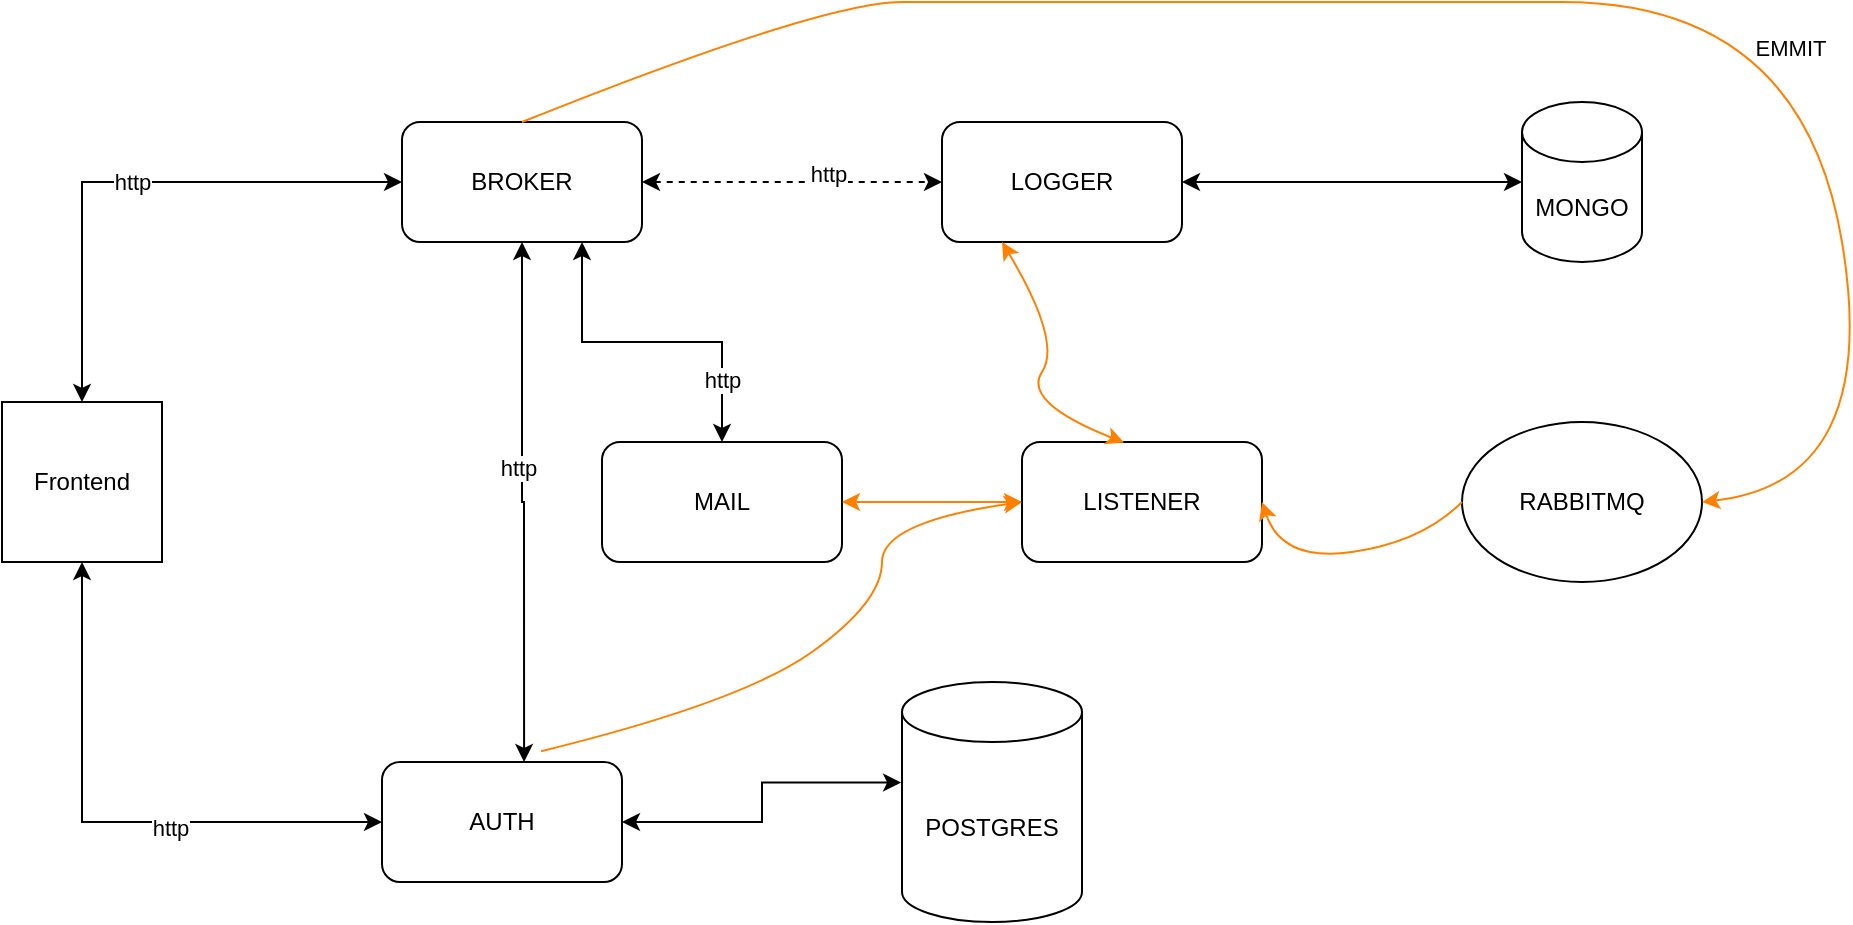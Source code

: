 <mxfile version="20.3.0" type="device"><diagram id="UuqW27NHLZXJQX9Ra9FC" name="Page-1"><mxGraphModel dx="1694" dy="1174" grid="1" gridSize="10" guides="1" tooltips="1" connect="1" arrows="1" fold="1" page="1" pageScale="1" pageWidth="1169" pageHeight="827" math="0" shadow="0"><root><mxCell id="0"/><mxCell id="1" parent="0"/><mxCell id="VEtyXYD6oku_SqN2WOOE-11" value="http" style="edgeStyle=orthogonalEdgeStyle;rounded=0;orthogonalLoop=1;jettySize=auto;html=1;exitX=0.5;exitY=0;exitDx=0;exitDy=0;entryX=0;entryY=0.5;entryDx=0;entryDy=0;startArrow=classic;startFill=1;" edge="1" parent="1" source="VEtyXYD6oku_SqN2WOOE-1" target="VEtyXYD6oku_SqN2WOOE-2"><mxGeometry relative="1" as="geometry"/></mxCell><mxCell id="VEtyXYD6oku_SqN2WOOE-1" value="Frontend" style="whiteSpace=wrap;html=1;aspect=fixed;" vertex="1" parent="1"><mxGeometry x="140" y="350" width="80" height="80" as="geometry"/></mxCell><mxCell id="VEtyXYD6oku_SqN2WOOE-12" style="edgeStyle=orthogonalEdgeStyle;rounded=0;orthogonalLoop=1;jettySize=auto;html=1;exitX=0.5;exitY=1;exitDx=0;exitDy=0;entryX=0.592;entryY=0;entryDx=0;entryDy=0;entryPerimeter=0;startArrow=classic;startFill=1;" edge="1" parent="1" source="VEtyXYD6oku_SqN2WOOE-2" target="VEtyXYD6oku_SqN2WOOE-3"><mxGeometry relative="1" as="geometry"/></mxCell><mxCell id="VEtyXYD6oku_SqN2WOOE-27" value="http" style="edgeLabel;html=1;align=center;verticalAlign=middle;resizable=0;points=[];" vertex="1" connectable="0" parent="VEtyXYD6oku_SqN2WOOE-12"><mxGeometry x="-0.133" y="-2" relative="1" as="geometry"><mxPoint as="offset"/></mxGeometry></mxCell><mxCell id="VEtyXYD6oku_SqN2WOOE-15" style="edgeStyle=orthogonalEdgeStyle;rounded=0;orthogonalLoop=1;jettySize=auto;html=1;exitX=0.75;exitY=1;exitDx=0;exitDy=0;startArrow=classic;startFill=1;" edge="1" parent="1" source="VEtyXYD6oku_SqN2WOOE-2" target="VEtyXYD6oku_SqN2WOOE-6"><mxGeometry relative="1" as="geometry"/></mxCell><mxCell id="VEtyXYD6oku_SqN2WOOE-26" value="http" style="edgeLabel;html=1;align=center;verticalAlign=middle;resizable=0;points=[];" vertex="1" connectable="0" parent="VEtyXYD6oku_SqN2WOOE-15"><mxGeometry x="0.634" relative="1" as="geometry"><mxPoint as="offset"/></mxGeometry></mxCell><mxCell id="VEtyXYD6oku_SqN2WOOE-16" style="edgeStyle=orthogonalEdgeStyle;rounded=0;orthogonalLoop=1;jettySize=auto;html=1;exitX=1;exitY=0.5;exitDx=0;exitDy=0;entryX=0;entryY=0.5;entryDx=0;entryDy=0;startArrow=classic;startFill=1;dashed=1;" edge="1" parent="1" source="VEtyXYD6oku_SqN2WOOE-2" target="VEtyXYD6oku_SqN2WOOE-4"><mxGeometry relative="1" as="geometry"/></mxCell><mxCell id="VEtyXYD6oku_SqN2WOOE-24" value="http" style="edgeLabel;html=1;align=center;verticalAlign=middle;resizable=0;points=[];" vertex="1" connectable="0" parent="VEtyXYD6oku_SqN2WOOE-16"><mxGeometry x="0.232" y="4" relative="1" as="geometry"><mxPoint as="offset"/></mxGeometry></mxCell><mxCell id="VEtyXYD6oku_SqN2WOOE-2" value="BROKER" style="rounded=1;whiteSpace=wrap;html=1;" vertex="1" parent="1"><mxGeometry x="340" y="210" width="120" height="60" as="geometry"/></mxCell><mxCell id="VEtyXYD6oku_SqN2WOOE-14" style="edgeStyle=orthogonalEdgeStyle;rounded=0;orthogonalLoop=1;jettySize=auto;html=1;exitX=1;exitY=0.5;exitDx=0;exitDy=0;entryX=-0.005;entryY=0.419;entryDx=0;entryDy=0;entryPerimeter=0;startArrow=classic;startFill=1;" edge="1" parent="1" source="VEtyXYD6oku_SqN2WOOE-3" target="VEtyXYD6oku_SqN2WOOE-9"><mxGeometry relative="1" as="geometry"/></mxCell><mxCell id="VEtyXYD6oku_SqN2WOOE-18" style="edgeStyle=orthogonalEdgeStyle;rounded=0;orthogonalLoop=1;jettySize=auto;html=1;exitX=0;exitY=0.5;exitDx=0;exitDy=0;entryX=0.5;entryY=1;entryDx=0;entryDy=0;startArrow=classic;startFill=1;" edge="1" parent="1" source="VEtyXYD6oku_SqN2WOOE-3" target="VEtyXYD6oku_SqN2WOOE-1"><mxGeometry relative="1" as="geometry"/></mxCell><mxCell id="VEtyXYD6oku_SqN2WOOE-23" value="http" style="edgeLabel;html=1;align=center;verticalAlign=middle;resizable=0;points=[];" vertex="1" connectable="0" parent="VEtyXYD6oku_SqN2WOOE-18"><mxGeometry x="-0.242" y="3" relative="1" as="geometry"><mxPoint as="offset"/></mxGeometry></mxCell><mxCell id="VEtyXYD6oku_SqN2WOOE-3" value="AUTH" style="rounded=1;whiteSpace=wrap;html=1;" vertex="1" parent="1"><mxGeometry x="330" y="530" width="120" height="60" as="geometry"/></mxCell><mxCell id="VEtyXYD6oku_SqN2WOOE-17" style="edgeStyle=orthogonalEdgeStyle;rounded=0;orthogonalLoop=1;jettySize=auto;html=1;exitX=1;exitY=0.5;exitDx=0;exitDy=0;entryX=0;entryY=0.5;entryDx=0;entryDy=0;entryPerimeter=0;startArrow=classic;startFill=1;" edge="1" parent="1" source="VEtyXYD6oku_SqN2WOOE-4" target="VEtyXYD6oku_SqN2WOOE-5"><mxGeometry relative="1" as="geometry"/></mxCell><mxCell id="VEtyXYD6oku_SqN2WOOE-4" value="LOGGER" style="rounded=1;whiteSpace=wrap;html=1;" vertex="1" parent="1"><mxGeometry x="610" y="210" width="120" height="60" as="geometry"/></mxCell><mxCell id="VEtyXYD6oku_SqN2WOOE-5" value="MONGO" style="shape=cylinder3;whiteSpace=wrap;html=1;boundedLbl=1;backgroundOutline=1;size=15;" vertex="1" parent="1"><mxGeometry x="900" y="200" width="60" height="80" as="geometry"/></mxCell><mxCell id="VEtyXYD6oku_SqN2WOOE-6" value="MAIL&lt;span style=&quot;color: rgba(0, 0, 0, 0); font-family: monospace; font-size: 0px; text-align: start;&quot;&gt;%3CmxGraphModel%3E%3Croot%3E%3CmxCell%20id%3D%220%22%2F%3E%3CmxCell%20id%3D%221%22%20parent%3D%220%22%2F%3E%3CmxCell%20id%3D%222%22%20value%3D%22BROKER%22%20style%3D%22rounded%3D1%3BwhiteSpace%3Dwrap%3Bhtml%3D1%3B%22%20vertex%3D%221%22%20parent%3D%221%22%3E%3CmxGeometry%20x%3D%22340%22%20y%3D%22210%22%20width%3D%22120%22%20height%3D%2260%22%20as%3D%22geometry%22%2F%3E%3C%2FmxCell%3E%3C%2Froot%3E%3C%2FmxGraphModel%3E&lt;/span&gt;" style="rounded=1;whiteSpace=wrap;html=1;" vertex="1" parent="1"><mxGeometry x="440" y="370" width="120" height="60" as="geometry"/></mxCell><mxCell id="VEtyXYD6oku_SqN2WOOE-30" style="edgeStyle=orthogonalEdgeStyle;rounded=0;orthogonalLoop=1;jettySize=auto;html=1;exitX=0;exitY=0.5;exitDx=0;exitDy=0;entryX=1;entryY=0.5;entryDx=0;entryDy=0;strokeColor=#FF8000;startArrow=classic;startFill=1;" edge="1" parent="1" source="VEtyXYD6oku_SqN2WOOE-7" target="VEtyXYD6oku_SqN2WOOE-6"><mxGeometry relative="1" as="geometry"/></mxCell><mxCell id="VEtyXYD6oku_SqN2WOOE-7" value="LISTENER" style="rounded=1;whiteSpace=wrap;html=1;" vertex="1" parent="1"><mxGeometry x="650" y="370" width="120" height="60" as="geometry"/></mxCell><mxCell id="VEtyXYD6oku_SqN2WOOE-9" value="POSTGRES" style="shape=cylinder3;whiteSpace=wrap;html=1;boundedLbl=1;backgroundOutline=1;size=15;" vertex="1" parent="1"><mxGeometry x="590" y="490" width="90" height="120" as="geometry"/></mxCell><mxCell id="VEtyXYD6oku_SqN2WOOE-10" value="RABBITMQ" style="ellipse;whiteSpace=wrap;html=1;" vertex="1" parent="1"><mxGeometry x="870" y="360" width="120" height="80" as="geometry"/></mxCell><mxCell id="VEtyXYD6oku_SqN2WOOE-20" value="" style="curved=1;endArrow=classic;html=1;rounded=0;entryX=1;entryY=0.5;entryDx=0;entryDy=0;exitX=0.5;exitY=0;exitDx=0;exitDy=0;startArrow=none;startFill=0;strokeColor=#FF8000;" edge="1" parent="1" source="VEtyXYD6oku_SqN2WOOE-2" target="VEtyXYD6oku_SqN2WOOE-10"><mxGeometry width="50" height="50" relative="1" as="geometry"><mxPoint x="560" y="420" as="sourcePoint"/><mxPoint x="610" y="370" as="targetPoint"/><Array as="points"><mxPoint x="550" y="150"/><mxPoint x="630" y="150"/><mxPoint x="800" y="150"/><mxPoint x="1040" y="150"/><mxPoint x="1080" y="390"/></Array></mxGeometry></mxCell><mxCell id="VEtyXYD6oku_SqN2WOOE-28" value="EMMIT" style="edgeLabel;html=1;align=center;verticalAlign=middle;resizable=0;points=[];" vertex="1" connectable="0" parent="VEtyXYD6oku_SqN2WOOE-20"><mxGeometry x="0.366" y="-10" relative="1" as="geometry"><mxPoint as="offset"/></mxGeometry></mxCell><mxCell id="VEtyXYD6oku_SqN2WOOE-22" value="" style="curved=1;endArrow=none;html=1;rounded=0;strokeColor=#FF8000;entryX=0;entryY=0.5;entryDx=0;entryDy=0;exitX=1;exitY=0.5;exitDx=0;exitDy=0;startArrow=classic;startFill=1;endFill=0;" edge="1" parent="1" source="VEtyXYD6oku_SqN2WOOE-7" target="VEtyXYD6oku_SqN2WOOE-10"><mxGeometry width="50" height="50" relative="1" as="geometry"><mxPoint x="560" y="420" as="sourcePoint"/><mxPoint x="610" y="370" as="targetPoint"/><Array as="points"><mxPoint x="780" y="430"/><mxPoint x="850" y="420"/></Array></mxGeometry></mxCell><mxCell id="VEtyXYD6oku_SqN2WOOE-29" value="" style="curved=1;endArrow=classic;html=1;rounded=0;strokeColor=#FF8000;entryX=0.425;entryY=0.005;entryDx=0;entryDy=0;exitX=0.25;exitY=1;exitDx=0;exitDy=0;startArrow=classic;startFill=1;entryPerimeter=0;" edge="1" parent="1" source="VEtyXYD6oku_SqN2WOOE-4" target="VEtyXYD6oku_SqN2WOOE-7"><mxGeometry width="50" height="50" relative="1" as="geometry"><mxPoint x="560" y="420" as="sourcePoint"/><mxPoint x="610" y="370" as="targetPoint"/><Array as="points"><mxPoint x="670" y="320"/><mxPoint x="650" y="350"/></Array></mxGeometry></mxCell><mxCell id="VEtyXYD6oku_SqN2WOOE-31" value="" style="curved=1;endArrow=classic;html=1;rounded=0;strokeColor=#FF8000;entryX=0;entryY=0.5;entryDx=0;entryDy=0;exitX=0.663;exitY=-0.09;exitDx=0;exitDy=0;exitPerimeter=0;" edge="1" parent="1" source="VEtyXYD6oku_SqN2WOOE-3" target="VEtyXYD6oku_SqN2WOOE-7"><mxGeometry width="50" height="50" relative="1" as="geometry"><mxPoint x="560" y="420" as="sourcePoint"/><mxPoint x="610" y="370" as="targetPoint"/><Array as="points"><mxPoint x="510" y="500"/><mxPoint x="580" y="450"/><mxPoint x="580" y="410"/></Array></mxGeometry></mxCell></root></mxGraphModel></diagram></mxfile>